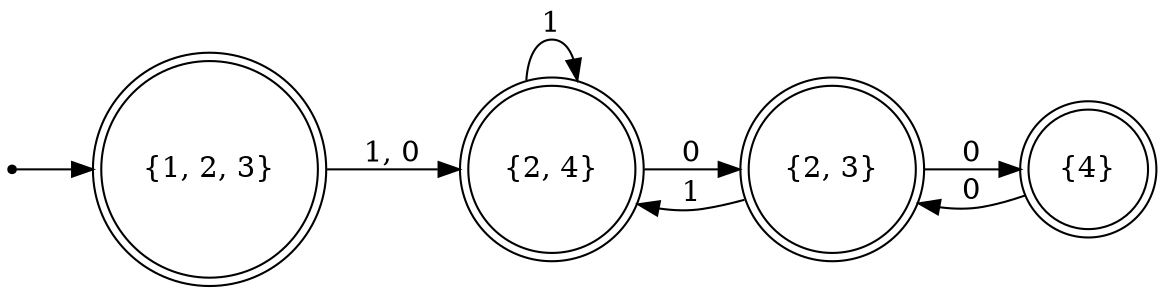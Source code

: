 strict digraph FSM {
	graph [rankdir=LR];
	node [shape=circle];
	null	[shape=point];
	"{1, 2, 3}"	[shape=doublecircle];
	null -> "{1, 2, 3}";
	"{2, 4}"	[shape=doublecircle];
	"{2, 4}" -> "{2, 4}"	[label=1];
	"{2, 3}"	[shape=doublecircle];
	"{2, 4}" -> "{2, 3}"	[label=0];
	"{1, 2, 3}" -> "{2, 4}"	[label="1, 0"];
	"{4}"	[shape=doublecircle];
	"{4}" -> "{2, 3}"	[label=0];
	"{2, 3}" -> "{2, 4}"	[label=1];
	"{2, 3}" -> "{4}"	[label=0];
}

